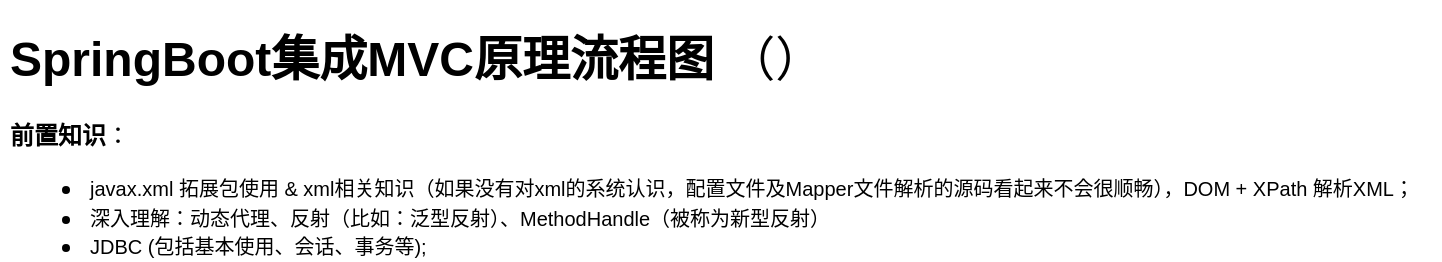 <mxfile version="16.1.2" type="device"><diagram id="h80bUyiPjHuZh17L2N2t" name="第 1 页"><mxGraphModel dx="1098" dy="689" grid="1" gridSize="10" guides="1" tooltips="1" connect="1" arrows="1" fold="1" page="1" pageScale="1" pageWidth="827" pageHeight="1169" math="0" shadow="0"><root><mxCell id="0"/><mxCell id="1" parent="0"/><mxCell id="HmvByfXx7E85Is_dO2Oa-2" value="&lt;h1&gt;SpringBoot集成MVC原理流程图 &lt;span style=&quot;font-weight: normal&quot;&gt;（）&lt;/span&gt;&lt;/h1&gt;&lt;p&gt;&lt;b&gt;前置知识&lt;/b&gt;：&lt;/p&gt;&lt;p&gt;&lt;/p&gt;&lt;ul&gt;&lt;li&gt;&lt;span style=&quot;font-size: 10px&quot;&gt;javax.xml 拓展包使用 &amp;amp; xml相关知识（如果没有对xml的系统认识，配置文件及Mapper文件解析的源码看起来不会很顺畅），DOM + XPath 解析XML；&lt;/span&gt;&lt;/li&gt;&lt;li&gt;&lt;span style=&quot;font-size: 10px&quot;&gt;深入理解：动态代理、反射（比如：泛型反射）、MethodHandle（被称为新型反射）&lt;/span&gt;&lt;/li&gt;&lt;li&gt;&lt;span style=&quot;font-size: 10px&quot;&gt;JDBC (包括基本使用、会话、事务等);&lt;/span&gt;&lt;/li&gt;&lt;/ul&gt;&lt;p&gt;&lt;/p&gt;" style="text;html=1;strokeColor=none;fillColor=none;spacing=5;spacingTop=-20;whiteSpace=wrap;overflow=hidden;rounded=0;" vertex="1" parent="1"><mxGeometry x="40" y="40" width="720" height="120" as="geometry"/></mxCell></root></mxGraphModel></diagram></mxfile>
